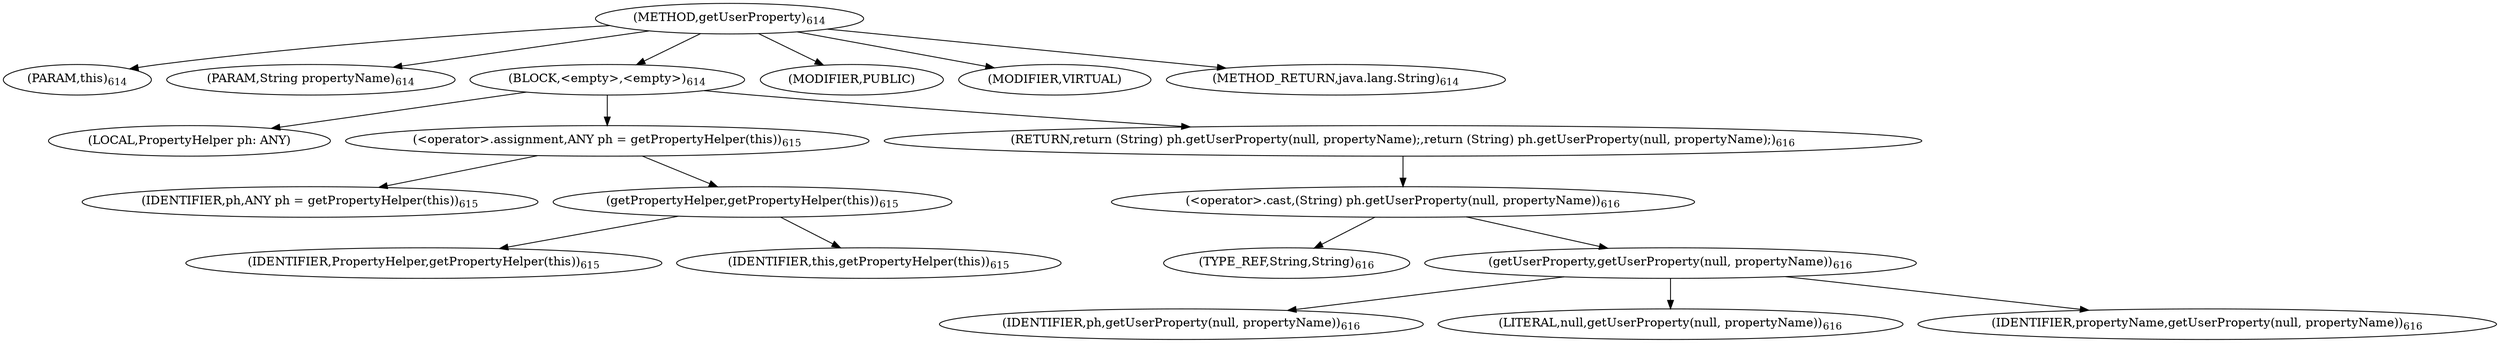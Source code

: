 digraph "getUserProperty" {  
"1108" [label = <(METHOD,getUserProperty)<SUB>614</SUB>> ]
"66" [label = <(PARAM,this)<SUB>614</SUB>> ]
"1109" [label = <(PARAM,String propertyName)<SUB>614</SUB>> ]
"1110" [label = <(BLOCK,&lt;empty&gt;,&lt;empty&gt;)<SUB>614</SUB>> ]
"1111" [label = <(LOCAL,PropertyHelper ph: ANY)> ]
"1112" [label = <(&lt;operator&gt;.assignment,ANY ph = getPropertyHelper(this))<SUB>615</SUB>> ]
"1113" [label = <(IDENTIFIER,ph,ANY ph = getPropertyHelper(this))<SUB>615</SUB>> ]
"1114" [label = <(getPropertyHelper,getPropertyHelper(this))<SUB>615</SUB>> ]
"1115" [label = <(IDENTIFIER,PropertyHelper,getPropertyHelper(this))<SUB>615</SUB>> ]
"65" [label = <(IDENTIFIER,this,getPropertyHelper(this))<SUB>615</SUB>> ]
"1116" [label = <(RETURN,return (String) ph.getUserProperty(null, propertyName);,return (String) ph.getUserProperty(null, propertyName);)<SUB>616</SUB>> ]
"1117" [label = <(&lt;operator&gt;.cast,(String) ph.getUserProperty(null, propertyName))<SUB>616</SUB>> ]
"1118" [label = <(TYPE_REF,String,String)<SUB>616</SUB>> ]
"1119" [label = <(getUserProperty,getUserProperty(null, propertyName))<SUB>616</SUB>> ]
"1120" [label = <(IDENTIFIER,ph,getUserProperty(null, propertyName))<SUB>616</SUB>> ]
"1121" [label = <(LITERAL,null,getUserProperty(null, propertyName))<SUB>616</SUB>> ]
"1122" [label = <(IDENTIFIER,propertyName,getUserProperty(null, propertyName))<SUB>616</SUB>> ]
"1123" [label = <(MODIFIER,PUBLIC)> ]
"1124" [label = <(MODIFIER,VIRTUAL)> ]
"1125" [label = <(METHOD_RETURN,java.lang.String)<SUB>614</SUB>> ]
  "1108" -> "66" 
  "1108" -> "1109" 
  "1108" -> "1110" 
  "1108" -> "1123" 
  "1108" -> "1124" 
  "1108" -> "1125" 
  "1110" -> "1111" 
  "1110" -> "1112" 
  "1110" -> "1116" 
  "1112" -> "1113" 
  "1112" -> "1114" 
  "1114" -> "1115" 
  "1114" -> "65" 
  "1116" -> "1117" 
  "1117" -> "1118" 
  "1117" -> "1119" 
  "1119" -> "1120" 
  "1119" -> "1121" 
  "1119" -> "1122" 
}

